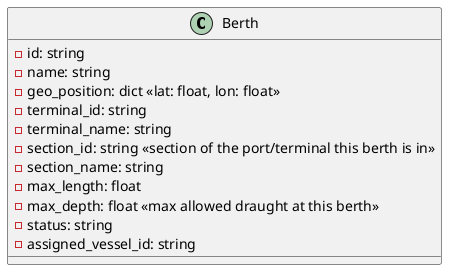 @startuml

class Berth {
    - id: string
    - name: string
    - geo_position: dict <<lat: float, lon: float>>
    - terminal_id: string
    - terminal_name: string
    - section_id: string <<section of the port/terminal this berth is in>>
    - section_name: string
    - max_length: float
    - max_depth: float <<max allowed draught at this berth>>
    - status: string
    - assigned_vessel_id: string
}

@enduml
